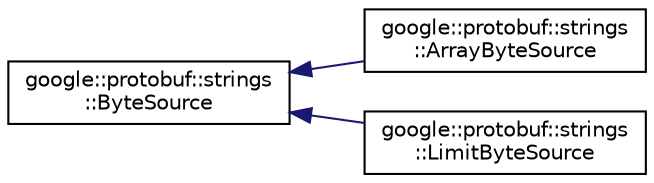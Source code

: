 digraph "类继承关系图"
{
 // LATEX_PDF_SIZE
  edge [fontname="Helvetica",fontsize="10",labelfontname="Helvetica",labelfontsize="10"];
  node [fontname="Helvetica",fontsize="10",shape=record];
  rankdir="LR";
  Node0 [label="google::protobuf::strings\l::ByteSource",height=0.2,width=0.4,color="black", fillcolor="white", style="filled",URL="$classgoogle_1_1protobuf_1_1strings_1_1ByteSource.html",tooltip=" "];
  Node0 -> Node1 [dir="back",color="midnightblue",fontsize="10",style="solid",fontname="Helvetica"];
  Node1 [label="google::protobuf::strings\l::ArrayByteSource",height=0.2,width=0.4,color="black", fillcolor="white", style="filled",URL="$classgoogle_1_1protobuf_1_1strings_1_1ArrayByteSource.html",tooltip=" "];
  Node0 -> Node2 [dir="back",color="midnightblue",fontsize="10",style="solid",fontname="Helvetica"];
  Node2 [label="google::protobuf::strings\l::LimitByteSource",height=0.2,width=0.4,color="black", fillcolor="white", style="filled",URL="$classgoogle_1_1protobuf_1_1strings_1_1LimitByteSource.html",tooltip=" "];
}
